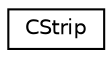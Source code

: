 digraph "Graphical Class Hierarchy"
{
  edge [fontname="Helvetica",fontsize="10",labelfontname="Helvetica",labelfontsize="10"];
  node [fontname="Helvetica",fontsize="10",shape=record];
  rankdir="LR";
  Node1 [label="CStrip",height=0.2,width=0.4,color="black", fillcolor="white", style="filled",URL="$class_c_strip.html"];
}
